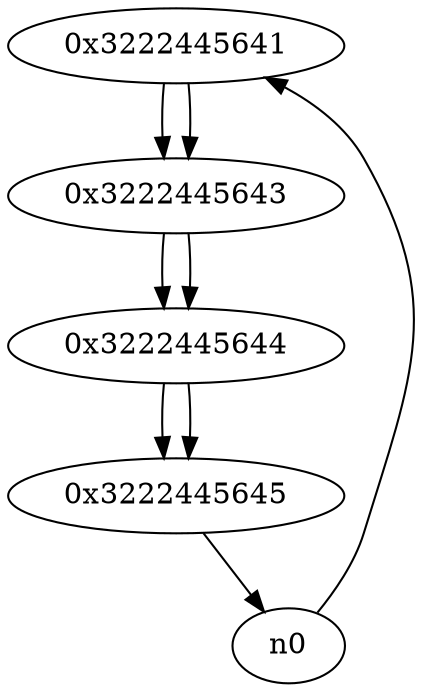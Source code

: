 digraph G{
/* nodes */
  n1 [label="0x3222445641"]
  n2 [label="0x3222445643"]
  n3 [label="0x3222445644"]
  n4 [label="0x3222445645"]
/* edges */
n1 -> n2;
n0 -> n1;
n2 -> n3;
n1 -> n2;
n3 -> n4;
n2 -> n3;
n4 -> n0;
n3 -> n4;
}

